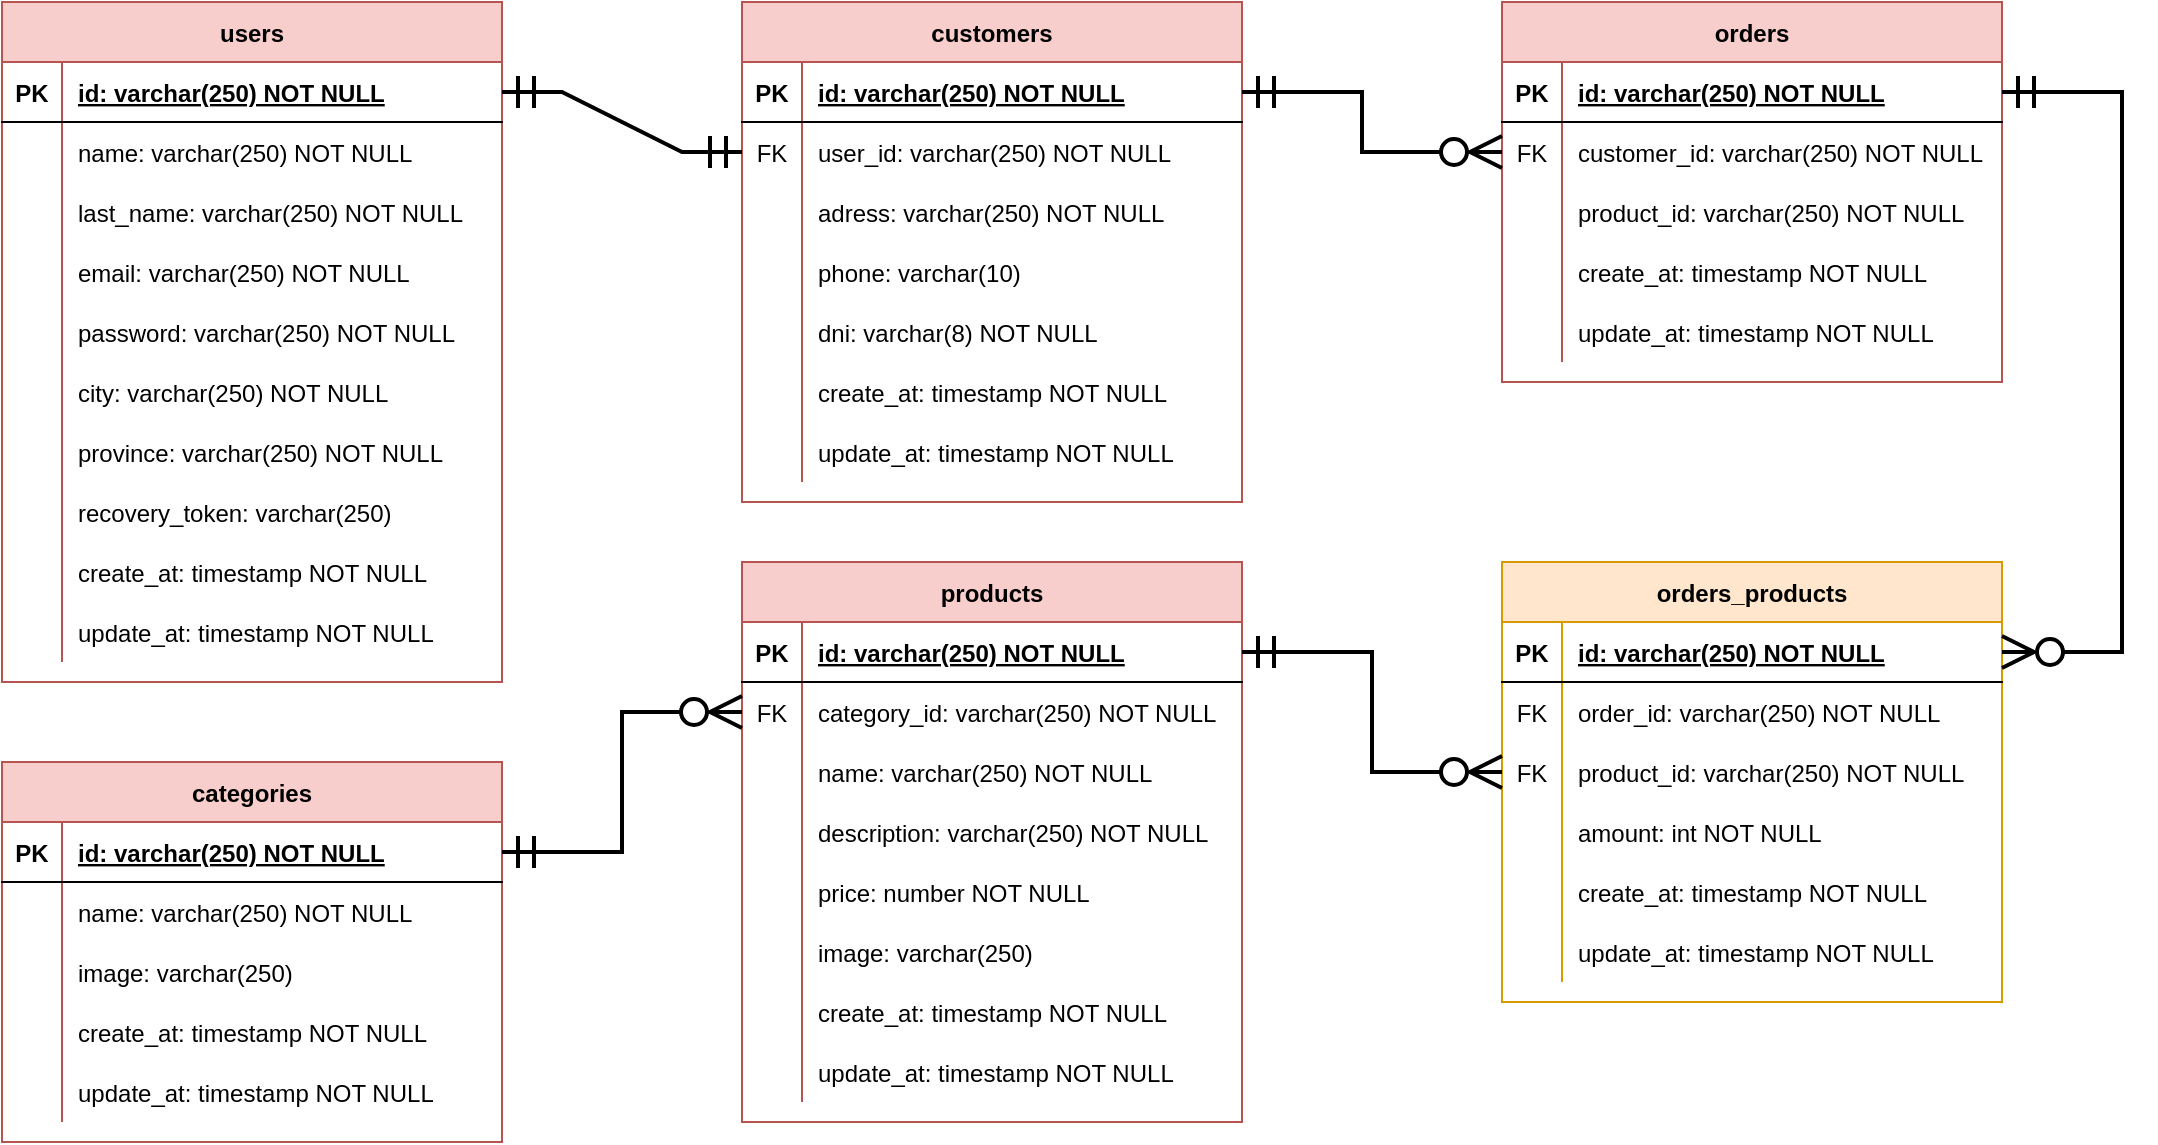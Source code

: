 <mxfile version="20.3.0" type="device" pages="2"><diagram id="R2lEEEUBdFMjLlhIrx00" name="DER"><mxGraphModel dx="1298" dy="801" grid="1" gridSize="10" guides="1" tooltips="1" connect="1" arrows="1" fold="1" page="1" pageScale="1" pageWidth="850" pageHeight="1100" math="0" shadow="0" extFonts="Permanent Marker^https://fonts.googleapis.com/css?family=Permanent+Marker"><root><mxCell id="0"/><mxCell id="1" parent="0"/><mxCell id="C-vyLk0tnHw3VtMMgP7b-23" value="customers" style="shape=table;startSize=30;container=1;collapsible=1;childLayout=tableLayout;fixedRows=1;rowLines=0;fontStyle=1;align=center;resizeLast=1;fillColor=#f8cecc;strokeColor=#b85450;" parent="1" vertex="1"><mxGeometry x="550" y="240" width="250" height="250" as="geometry"/></mxCell><mxCell id="C-vyLk0tnHw3VtMMgP7b-24" value="" style="shape=partialRectangle;collapsible=0;dropTarget=0;pointerEvents=0;fillColor=none;points=[[0,0.5],[1,0.5]];portConstraint=eastwest;top=0;left=0;right=0;bottom=1;" parent="C-vyLk0tnHw3VtMMgP7b-23" vertex="1"><mxGeometry y="30" width="250" height="30" as="geometry"/></mxCell><mxCell id="C-vyLk0tnHw3VtMMgP7b-25" value="PK" style="shape=partialRectangle;overflow=hidden;connectable=0;fillColor=none;top=0;left=0;bottom=0;right=0;fontStyle=1;" parent="C-vyLk0tnHw3VtMMgP7b-24" vertex="1"><mxGeometry width="30" height="30" as="geometry"><mxRectangle width="30" height="30" as="alternateBounds"/></mxGeometry></mxCell><mxCell id="C-vyLk0tnHw3VtMMgP7b-26" value="id: varchar(250) NOT NULL" style="shape=partialRectangle;overflow=hidden;connectable=0;fillColor=none;top=0;left=0;bottom=0;right=0;align=left;spacingLeft=6;fontStyle=5;" parent="C-vyLk0tnHw3VtMMgP7b-24" vertex="1"><mxGeometry x="30" width="220" height="30" as="geometry"><mxRectangle width="220" height="30" as="alternateBounds"/></mxGeometry></mxCell><mxCell id="C-vyLk0tnHw3VtMMgP7b-27" value="" style="shape=partialRectangle;collapsible=0;dropTarget=0;pointerEvents=0;fillColor=none;points=[[0,0.5],[1,0.5]];portConstraint=eastwest;top=0;left=0;right=0;bottom=0;" parent="C-vyLk0tnHw3VtMMgP7b-23" vertex="1"><mxGeometry y="60" width="250" height="30" as="geometry"/></mxCell><mxCell id="C-vyLk0tnHw3VtMMgP7b-28" value="FK" style="shape=partialRectangle;overflow=hidden;connectable=0;fillColor=none;top=0;left=0;bottom=0;right=0;" parent="C-vyLk0tnHw3VtMMgP7b-27" vertex="1"><mxGeometry width="30" height="30" as="geometry"><mxRectangle width="30" height="30" as="alternateBounds"/></mxGeometry></mxCell><mxCell id="C-vyLk0tnHw3VtMMgP7b-29" value="user_id: varchar(250) NOT NULL " style="shape=partialRectangle;overflow=hidden;connectable=0;fillColor=none;top=0;left=0;bottom=0;right=0;align=left;spacingLeft=6;" parent="C-vyLk0tnHw3VtMMgP7b-27" vertex="1"><mxGeometry x="30" width="220" height="30" as="geometry"><mxRectangle width="220" height="30" as="alternateBounds"/></mxGeometry></mxCell><mxCell id="TSL_ZvdkekT6TyS2nezr-29" style="shape=partialRectangle;collapsible=0;dropTarget=0;pointerEvents=0;fillColor=none;points=[[0,0.5],[1,0.5]];portConstraint=eastwest;top=0;left=0;right=0;bottom=0;" parent="C-vyLk0tnHw3VtMMgP7b-23" vertex="1"><mxGeometry y="90" width="250" height="30" as="geometry"/></mxCell><mxCell id="TSL_ZvdkekT6TyS2nezr-30" style="shape=partialRectangle;overflow=hidden;connectable=0;fillColor=none;top=0;left=0;bottom=0;right=0;" parent="TSL_ZvdkekT6TyS2nezr-29" vertex="1"><mxGeometry width="30" height="30" as="geometry"><mxRectangle width="30" height="30" as="alternateBounds"/></mxGeometry></mxCell><mxCell id="TSL_ZvdkekT6TyS2nezr-31" value="adress: varchar(250) NOT NULL " style="shape=partialRectangle;overflow=hidden;connectable=0;fillColor=none;top=0;left=0;bottom=0;right=0;align=left;spacingLeft=6;" parent="TSL_ZvdkekT6TyS2nezr-29" vertex="1"><mxGeometry x="30" width="220" height="30" as="geometry"><mxRectangle width="220" height="30" as="alternateBounds"/></mxGeometry></mxCell><mxCell id="TSL_ZvdkekT6TyS2nezr-26" style="shape=partialRectangle;collapsible=0;dropTarget=0;pointerEvents=0;fillColor=none;points=[[0,0.5],[1,0.5]];portConstraint=eastwest;top=0;left=0;right=0;bottom=0;" parent="C-vyLk0tnHw3VtMMgP7b-23" vertex="1"><mxGeometry y="120" width="250" height="30" as="geometry"/></mxCell><mxCell id="TSL_ZvdkekT6TyS2nezr-27" style="shape=partialRectangle;overflow=hidden;connectable=0;fillColor=none;top=0;left=0;bottom=0;right=0;" parent="TSL_ZvdkekT6TyS2nezr-26" vertex="1"><mxGeometry width="30" height="30" as="geometry"><mxRectangle width="30" height="30" as="alternateBounds"/></mxGeometry></mxCell><mxCell id="TSL_ZvdkekT6TyS2nezr-28" value="phone: varchar(10) " style="shape=partialRectangle;overflow=hidden;connectable=0;fillColor=none;top=0;left=0;bottom=0;right=0;align=left;spacingLeft=6;" parent="TSL_ZvdkekT6TyS2nezr-26" vertex="1"><mxGeometry x="30" width="220" height="30" as="geometry"><mxRectangle width="220" height="30" as="alternateBounds"/></mxGeometry></mxCell><mxCell id="TSL_ZvdkekT6TyS2nezr-32" style="shape=partialRectangle;collapsible=0;dropTarget=0;pointerEvents=0;fillColor=none;points=[[0,0.5],[1,0.5]];portConstraint=eastwest;top=0;left=0;right=0;bottom=0;" parent="C-vyLk0tnHw3VtMMgP7b-23" vertex="1"><mxGeometry y="150" width="250" height="30" as="geometry"/></mxCell><mxCell id="TSL_ZvdkekT6TyS2nezr-33" style="shape=partialRectangle;overflow=hidden;connectable=0;fillColor=none;top=0;left=0;bottom=0;right=0;" parent="TSL_ZvdkekT6TyS2nezr-32" vertex="1"><mxGeometry width="30" height="30" as="geometry"><mxRectangle width="30" height="30" as="alternateBounds"/></mxGeometry></mxCell><mxCell id="TSL_ZvdkekT6TyS2nezr-34" value="dni: varchar(8) NOT NULL " style="shape=partialRectangle;overflow=hidden;connectable=0;fillColor=none;top=0;left=0;bottom=0;right=0;align=left;spacingLeft=6;" parent="TSL_ZvdkekT6TyS2nezr-32" vertex="1"><mxGeometry x="30" width="220" height="30" as="geometry"><mxRectangle width="220" height="30" as="alternateBounds"/></mxGeometry></mxCell><mxCell id="TSL_ZvdkekT6TyS2nezr-46" style="shape=partialRectangle;collapsible=0;dropTarget=0;pointerEvents=0;fillColor=none;points=[[0,0.5],[1,0.5]];portConstraint=eastwest;top=0;left=0;right=0;bottom=0;" parent="C-vyLk0tnHw3VtMMgP7b-23" vertex="1"><mxGeometry y="180" width="250" height="30" as="geometry"/></mxCell><mxCell id="TSL_ZvdkekT6TyS2nezr-47" style="shape=partialRectangle;overflow=hidden;connectable=0;fillColor=none;top=0;left=0;bottom=0;right=0;" parent="TSL_ZvdkekT6TyS2nezr-46" vertex="1"><mxGeometry width="30" height="30" as="geometry"><mxRectangle width="30" height="30" as="alternateBounds"/></mxGeometry></mxCell><mxCell id="TSL_ZvdkekT6TyS2nezr-48" value="create_at: timestamp NOT NULL" style="shape=partialRectangle;overflow=hidden;connectable=0;fillColor=none;top=0;left=0;bottom=0;right=0;align=left;spacingLeft=6;" parent="TSL_ZvdkekT6TyS2nezr-46" vertex="1"><mxGeometry x="30" width="220" height="30" as="geometry"><mxRectangle width="220" height="30" as="alternateBounds"/></mxGeometry></mxCell><mxCell id="TSL_ZvdkekT6TyS2nezr-49" style="shape=partialRectangle;collapsible=0;dropTarget=0;pointerEvents=0;fillColor=none;points=[[0,0.5],[1,0.5]];portConstraint=eastwest;top=0;left=0;right=0;bottom=0;" parent="C-vyLk0tnHw3VtMMgP7b-23" vertex="1"><mxGeometry y="210" width="250" height="30" as="geometry"/></mxCell><mxCell id="TSL_ZvdkekT6TyS2nezr-50" style="shape=partialRectangle;overflow=hidden;connectable=0;fillColor=none;top=0;left=0;bottom=0;right=0;" parent="TSL_ZvdkekT6TyS2nezr-49" vertex="1"><mxGeometry width="30" height="30" as="geometry"><mxRectangle width="30" height="30" as="alternateBounds"/></mxGeometry></mxCell><mxCell id="TSL_ZvdkekT6TyS2nezr-51" value="update_at: timestamp NOT NULL" style="shape=partialRectangle;overflow=hidden;connectable=0;fillColor=none;top=0;left=0;bottom=0;right=0;align=left;spacingLeft=6;" parent="TSL_ZvdkekT6TyS2nezr-49" vertex="1"><mxGeometry x="30" width="220" height="30" as="geometry"><mxRectangle width="220" height="30" as="alternateBounds"/></mxGeometry></mxCell><mxCell id="TSL_ZvdkekT6TyS2nezr-1" value="users" style="shape=table;startSize=30;container=1;collapsible=1;childLayout=tableLayout;fixedRows=1;rowLines=0;fontStyle=1;align=center;resizeLast=1;fillColor=#f8cecc;strokeColor=#b85450;" parent="1" vertex="1"><mxGeometry x="180" y="240" width="250" height="340.0" as="geometry"/></mxCell><mxCell id="TSL_ZvdkekT6TyS2nezr-2" value="" style="shape=partialRectangle;collapsible=0;dropTarget=0;pointerEvents=0;fillColor=none;points=[[0,0.5],[1,0.5]];portConstraint=eastwest;top=0;left=0;right=0;bottom=1;" parent="TSL_ZvdkekT6TyS2nezr-1" vertex="1"><mxGeometry y="30" width="250" height="30" as="geometry"/></mxCell><mxCell id="TSL_ZvdkekT6TyS2nezr-3" value="PK" style="shape=partialRectangle;overflow=hidden;connectable=0;fillColor=none;top=0;left=0;bottom=0;right=0;fontStyle=1;" parent="TSL_ZvdkekT6TyS2nezr-2" vertex="1"><mxGeometry width="30" height="30" as="geometry"><mxRectangle width="30" height="30" as="alternateBounds"/></mxGeometry></mxCell><mxCell id="TSL_ZvdkekT6TyS2nezr-4" value="id: varchar(250) NOT NULL " style="shape=partialRectangle;overflow=hidden;connectable=0;fillColor=none;top=0;left=0;bottom=0;right=0;align=left;spacingLeft=6;fontStyle=5;" parent="TSL_ZvdkekT6TyS2nezr-2" vertex="1"><mxGeometry x="30" width="220" height="30" as="geometry"><mxRectangle width="220" height="30" as="alternateBounds"/></mxGeometry></mxCell><mxCell id="TSL_ZvdkekT6TyS2nezr-5" value="" style="shape=partialRectangle;collapsible=0;dropTarget=0;pointerEvents=0;fillColor=none;points=[[0,0.5],[1,0.5]];portConstraint=eastwest;top=0;left=0;right=0;bottom=0;" parent="TSL_ZvdkekT6TyS2nezr-1" vertex="1"><mxGeometry y="60" width="250" height="30" as="geometry"/></mxCell><mxCell id="TSL_ZvdkekT6TyS2nezr-6" value="" style="shape=partialRectangle;overflow=hidden;connectable=0;fillColor=none;top=0;left=0;bottom=0;right=0;" parent="TSL_ZvdkekT6TyS2nezr-5" vertex="1"><mxGeometry width="30" height="30" as="geometry"><mxRectangle width="30" height="30" as="alternateBounds"/></mxGeometry></mxCell><mxCell id="TSL_ZvdkekT6TyS2nezr-7" value="name: varchar(250) NOT NULL" style="shape=partialRectangle;overflow=hidden;connectable=0;fillColor=none;top=0;left=0;bottom=0;right=0;align=left;spacingLeft=6;" parent="TSL_ZvdkekT6TyS2nezr-5" vertex="1"><mxGeometry x="30" width="220" height="30" as="geometry"><mxRectangle width="220" height="30" as="alternateBounds"/></mxGeometry></mxCell><mxCell id="TSL_ZvdkekT6TyS2nezr-11" style="shape=partialRectangle;collapsible=0;dropTarget=0;pointerEvents=0;fillColor=none;points=[[0,0.5],[1,0.5]];portConstraint=eastwest;top=0;left=0;right=0;bottom=0;" parent="TSL_ZvdkekT6TyS2nezr-1" vertex="1"><mxGeometry y="90" width="250" height="30" as="geometry"/></mxCell><mxCell id="TSL_ZvdkekT6TyS2nezr-12" style="shape=partialRectangle;overflow=hidden;connectable=0;fillColor=none;top=0;left=0;bottom=0;right=0;" parent="TSL_ZvdkekT6TyS2nezr-11" vertex="1"><mxGeometry width="30" height="30" as="geometry"><mxRectangle width="30" height="30" as="alternateBounds"/></mxGeometry></mxCell><mxCell id="TSL_ZvdkekT6TyS2nezr-13" value="last_name: varchar(250) NOT NULL " style="shape=partialRectangle;overflow=hidden;connectable=0;fillColor=none;top=0;left=0;bottom=0;right=0;align=left;spacingLeft=6;" parent="TSL_ZvdkekT6TyS2nezr-11" vertex="1"><mxGeometry x="30" width="220" height="30" as="geometry"><mxRectangle width="220" height="30" as="alternateBounds"/></mxGeometry></mxCell><mxCell id="TSL_ZvdkekT6TyS2nezr-8" style="shape=partialRectangle;collapsible=0;dropTarget=0;pointerEvents=0;fillColor=none;points=[[0,0.5],[1,0.5]];portConstraint=eastwest;top=0;left=0;right=0;bottom=0;" parent="TSL_ZvdkekT6TyS2nezr-1" vertex="1"><mxGeometry y="120" width="250" height="30" as="geometry"/></mxCell><mxCell id="TSL_ZvdkekT6TyS2nezr-9" style="shape=partialRectangle;overflow=hidden;connectable=0;fillColor=none;top=0;left=0;bottom=0;right=0;" parent="TSL_ZvdkekT6TyS2nezr-8" vertex="1"><mxGeometry width="30" height="30" as="geometry"><mxRectangle width="30" height="30" as="alternateBounds"/></mxGeometry></mxCell><mxCell id="TSL_ZvdkekT6TyS2nezr-10" value="email: varchar(250) NOT NULL " style="shape=partialRectangle;overflow=hidden;connectable=0;fillColor=none;top=0;left=0;bottom=0;right=0;align=left;spacingLeft=6;" parent="TSL_ZvdkekT6TyS2nezr-8" vertex="1"><mxGeometry x="30" width="220" height="30" as="geometry"><mxRectangle width="220" height="30" as="alternateBounds"/></mxGeometry></mxCell><mxCell id="TSL_ZvdkekT6TyS2nezr-23" style="shape=partialRectangle;collapsible=0;dropTarget=0;pointerEvents=0;fillColor=none;points=[[0,0.5],[1,0.5]];portConstraint=eastwest;top=0;left=0;right=0;bottom=0;" parent="TSL_ZvdkekT6TyS2nezr-1" vertex="1"><mxGeometry y="150" width="250" height="30" as="geometry"/></mxCell><mxCell id="TSL_ZvdkekT6TyS2nezr-24" style="shape=partialRectangle;overflow=hidden;connectable=0;fillColor=none;top=0;left=0;bottom=0;right=0;" parent="TSL_ZvdkekT6TyS2nezr-23" vertex="1"><mxGeometry width="30" height="30" as="geometry"><mxRectangle width="30" height="30" as="alternateBounds"/></mxGeometry></mxCell><mxCell id="TSL_ZvdkekT6TyS2nezr-25" value="password: varchar(250) NOT NULL " style="shape=partialRectangle;overflow=hidden;connectable=0;fillColor=none;top=0;left=0;bottom=0;right=0;align=left;spacingLeft=6;" parent="TSL_ZvdkekT6TyS2nezr-23" vertex="1"><mxGeometry x="30" width="220" height="30" as="geometry"><mxRectangle width="220" height="30" as="alternateBounds"/></mxGeometry></mxCell><mxCell id="TSL_ZvdkekT6TyS2nezr-20" style="shape=partialRectangle;collapsible=0;dropTarget=0;pointerEvents=0;fillColor=none;points=[[0,0.5],[1,0.5]];portConstraint=eastwest;top=0;left=0;right=0;bottom=0;" parent="TSL_ZvdkekT6TyS2nezr-1" vertex="1"><mxGeometry y="180" width="250" height="30" as="geometry"/></mxCell><mxCell id="TSL_ZvdkekT6TyS2nezr-21" style="shape=partialRectangle;overflow=hidden;connectable=0;fillColor=none;top=0;left=0;bottom=0;right=0;" parent="TSL_ZvdkekT6TyS2nezr-20" vertex="1"><mxGeometry width="30" height="30" as="geometry"><mxRectangle width="30" height="30" as="alternateBounds"/></mxGeometry></mxCell><mxCell id="TSL_ZvdkekT6TyS2nezr-22" value="city: varchar(250) NOT NULL " style="shape=partialRectangle;overflow=hidden;connectable=0;fillColor=none;top=0;left=0;bottom=0;right=0;align=left;spacingLeft=6;" parent="TSL_ZvdkekT6TyS2nezr-20" vertex="1"><mxGeometry x="30" width="220" height="30" as="geometry"><mxRectangle width="220" height="30" as="alternateBounds"/></mxGeometry></mxCell><mxCell id="TSL_ZvdkekT6TyS2nezr-17" style="shape=partialRectangle;collapsible=0;dropTarget=0;pointerEvents=0;fillColor=none;points=[[0,0.5],[1,0.5]];portConstraint=eastwest;top=0;left=0;right=0;bottom=0;" parent="TSL_ZvdkekT6TyS2nezr-1" vertex="1"><mxGeometry y="210" width="250" height="30" as="geometry"/></mxCell><mxCell id="TSL_ZvdkekT6TyS2nezr-18" style="shape=partialRectangle;overflow=hidden;connectable=0;fillColor=none;top=0;left=0;bottom=0;right=0;" parent="TSL_ZvdkekT6TyS2nezr-17" vertex="1"><mxGeometry width="30" height="30" as="geometry"><mxRectangle width="30" height="30" as="alternateBounds"/></mxGeometry></mxCell><mxCell id="TSL_ZvdkekT6TyS2nezr-19" value="province: varchar(250) NOT NULL " style="shape=partialRectangle;overflow=hidden;connectable=0;fillColor=none;top=0;left=0;bottom=0;right=0;align=left;spacingLeft=6;" parent="TSL_ZvdkekT6TyS2nezr-17" vertex="1"><mxGeometry x="30" width="220" height="30" as="geometry"><mxRectangle width="220" height="30" as="alternateBounds"/></mxGeometry></mxCell><mxCell id="TSL_ZvdkekT6TyS2nezr-35" style="shape=partialRectangle;collapsible=0;dropTarget=0;pointerEvents=0;fillColor=none;points=[[0,0.5],[1,0.5]];portConstraint=eastwest;top=0;left=0;right=0;bottom=0;" parent="TSL_ZvdkekT6TyS2nezr-1" vertex="1"><mxGeometry y="240" width="250" height="30" as="geometry"/></mxCell><mxCell id="TSL_ZvdkekT6TyS2nezr-36" style="shape=partialRectangle;overflow=hidden;connectable=0;fillColor=none;top=0;left=0;bottom=0;right=0;" parent="TSL_ZvdkekT6TyS2nezr-35" vertex="1"><mxGeometry width="30" height="30" as="geometry"><mxRectangle width="30" height="30" as="alternateBounds"/></mxGeometry></mxCell><mxCell id="TSL_ZvdkekT6TyS2nezr-37" value="recovery_token: varchar(250)" style="shape=partialRectangle;overflow=hidden;connectable=0;fillColor=none;top=0;left=0;bottom=0;right=0;align=left;spacingLeft=6;" parent="TSL_ZvdkekT6TyS2nezr-35" vertex="1"><mxGeometry x="30" width="220" height="30" as="geometry"><mxRectangle width="220" height="30" as="alternateBounds"/></mxGeometry></mxCell><mxCell id="TSL_ZvdkekT6TyS2nezr-41" style="shape=partialRectangle;collapsible=0;dropTarget=0;pointerEvents=0;fillColor=none;points=[[0,0.5],[1,0.5]];portConstraint=eastwest;top=0;left=0;right=0;bottom=0;" parent="TSL_ZvdkekT6TyS2nezr-1" vertex="1"><mxGeometry y="270" width="250" height="30" as="geometry"/></mxCell><mxCell id="TSL_ZvdkekT6TyS2nezr-42" style="shape=partialRectangle;overflow=hidden;connectable=0;fillColor=none;top=0;left=0;bottom=0;right=0;" parent="TSL_ZvdkekT6TyS2nezr-41" vertex="1"><mxGeometry width="30" height="30" as="geometry"><mxRectangle width="30" height="30" as="alternateBounds"/></mxGeometry></mxCell><mxCell id="TSL_ZvdkekT6TyS2nezr-43" value="create_at: timestamp NOT NULL" style="shape=partialRectangle;overflow=hidden;connectable=0;fillColor=none;top=0;left=0;bottom=0;right=0;align=left;spacingLeft=6;" parent="TSL_ZvdkekT6TyS2nezr-41" vertex="1"><mxGeometry x="30" width="220" height="30" as="geometry"><mxRectangle width="220" height="30" as="alternateBounds"/></mxGeometry></mxCell><mxCell id="TSL_ZvdkekT6TyS2nezr-38" style="shape=partialRectangle;collapsible=0;dropTarget=0;pointerEvents=0;fillColor=none;points=[[0,0.5],[1,0.5]];portConstraint=eastwest;top=0;left=0;right=0;bottom=0;" parent="TSL_ZvdkekT6TyS2nezr-1" vertex="1"><mxGeometry y="300" width="250" height="30" as="geometry"/></mxCell><mxCell id="TSL_ZvdkekT6TyS2nezr-39" style="shape=partialRectangle;overflow=hidden;connectable=0;fillColor=none;top=0;left=0;bottom=0;right=0;" parent="TSL_ZvdkekT6TyS2nezr-38" vertex="1"><mxGeometry width="30" height="30" as="geometry"><mxRectangle width="30" height="30" as="alternateBounds"/></mxGeometry></mxCell><mxCell id="TSL_ZvdkekT6TyS2nezr-40" value="update_at: timestamp NOT NULL" style="shape=partialRectangle;overflow=hidden;connectable=0;fillColor=none;top=0;left=0;bottom=0;right=0;align=left;spacingLeft=6;" parent="TSL_ZvdkekT6TyS2nezr-38" vertex="1"><mxGeometry x="30" width="220" height="30" as="geometry"><mxRectangle width="220" height="30" as="alternateBounds"/></mxGeometry></mxCell><mxCell id="TSL_ZvdkekT6TyS2nezr-74" value="categories" style="shape=table;startSize=30;container=1;collapsible=1;childLayout=tableLayout;fixedRows=1;rowLines=0;fontStyle=1;align=center;resizeLast=1;fillColor=#f8cecc;strokeColor=#b85450;" parent="1" vertex="1"><mxGeometry x="180" y="620" width="250" height="190" as="geometry"/></mxCell><mxCell id="TSL_ZvdkekT6TyS2nezr-75" value="" style="shape=partialRectangle;collapsible=0;dropTarget=0;pointerEvents=0;fillColor=none;points=[[0,0.5],[1,0.5]];portConstraint=eastwest;top=0;left=0;right=0;bottom=1;" parent="TSL_ZvdkekT6TyS2nezr-74" vertex="1"><mxGeometry y="30" width="250" height="30" as="geometry"/></mxCell><mxCell id="TSL_ZvdkekT6TyS2nezr-76" value="PK" style="shape=partialRectangle;overflow=hidden;connectable=0;fillColor=none;top=0;left=0;bottom=0;right=0;fontStyle=1;" parent="TSL_ZvdkekT6TyS2nezr-75" vertex="1"><mxGeometry width="30" height="30" as="geometry"><mxRectangle width="30" height="30" as="alternateBounds"/></mxGeometry></mxCell><mxCell id="TSL_ZvdkekT6TyS2nezr-77" value="id: varchar(250) NOT NULL" style="shape=partialRectangle;overflow=hidden;connectable=0;fillColor=none;top=0;left=0;bottom=0;right=0;align=left;spacingLeft=6;fontStyle=5;" parent="TSL_ZvdkekT6TyS2nezr-75" vertex="1"><mxGeometry x="30" width="220" height="30" as="geometry"><mxRectangle width="220" height="30" as="alternateBounds"/></mxGeometry></mxCell><mxCell id="TSL_ZvdkekT6TyS2nezr-78" value="" style="shape=partialRectangle;collapsible=0;dropTarget=0;pointerEvents=0;fillColor=none;points=[[0,0.5],[1,0.5]];portConstraint=eastwest;top=0;left=0;right=0;bottom=0;" parent="TSL_ZvdkekT6TyS2nezr-74" vertex="1"><mxGeometry y="60" width="250" height="30" as="geometry"/></mxCell><mxCell id="TSL_ZvdkekT6TyS2nezr-79" value="" style="shape=partialRectangle;overflow=hidden;connectable=0;fillColor=none;top=0;left=0;bottom=0;right=0;" parent="TSL_ZvdkekT6TyS2nezr-78" vertex="1"><mxGeometry width="30" height="30" as="geometry"><mxRectangle width="30" height="30" as="alternateBounds"/></mxGeometry></mxCell><mxCell id="TSL_ZvdkekT6TyS2nezr-80" value="name: varchar(250) NOT NULL " style="shape=partialRectangle;overflow=hidden;connectable=0;fillColor=none;top=0;left=0;bottom=0;right=0;align=left;spacingLeft=6;" parent="TSL_ZvdkekT6TyS2nezr-78" vertex="1"><mxGeometry x="30" width="220" height="30" as="geometry"><mxRectangle width="220" height="30" as="alternateBounds"/></mxGeometry></mxCell><mxCell id="TSL_ZvdkekT6TyS2nezr-81" style="shape=partialRectangle;collapsible=0;dropTarget=0;pointerEvents=0;fillColor=none;points=[[0,0.5],[1,0.5]];portConstraint=eastwest;top=0;left=0;right=0;bottom=0;" parent="TSL_ZvdkekT6TyS2nezr-74" vertex="1"><mxGeometry y="90" width="250" height="30" as="geometry"/></mxCell><mxCell id="TSL_ZvdkekT6TyS2nezr-82" style="shape=partialRectangle;overflow=hidden;connectable=0;fillColor=none;top=0;left=0;bottom=0;right=0;" parent="TSL_ZvdkekT6TyS2nezr-81" vertex="1"><mxGeometry width="30" height="30" as="geometry"><mxRectangle width="30" height="30" as="alternateBounds"/></mxGeometry></mxCell><mxCell id="TSL_ZvdkekT6TyS2nezr-83" value="image: varchar(250) " style="shape=partialRectangle;overflow=hidden;connectable=0;fillColor=none;top=0;left=0;bottom=0;right=0;align=left;spacingLeft=6;" parent="TSL_ZvdkekT6TyS2nezr-81" vertex="1"><mxGeometry x="30" width="220" height="30" as="geometry"><mxRectangle width="220" height="30" as="alternateBounds"/></mxGeometry></mxCell><mxCell id="TSL_ZvdkekT6TyS2nezr-90" style="shape=partialRectangle;collapsible=0;dropTarget=0;pointerEvents=0;fillColor=none;points=[[0,0.5],[1,0.5]];portConstraint=eastwest;top=0;left=0;right=0;bottom=0;" parent="TSL_ZvdkekT6TyS2nezr-74" vertex="1"><mxGeometry y="120" width="250" height="30" as="geometry"/></mxCell><mxCell id="TSL_ZvdkekT6TyS2nezr-91" style="shape=partialRectangle;overflow=hidden;connectable=0;fillColor=none;top=0;left=0;bottom=0;right=0;" parent="TSL_ZvdkekT6TyS2nezr-90" vertex="1"><mxGeometry width="30" height="30" as="geometry"><mxRectangle width="30" height="30" as="alternateBounds"/></mxGeometry></mxCell><mxCell id="TSL_ZvdkekT6TyS2nezr-92" value="create_at: timestamp NOT NULL" style="shape=partialRectangle;overflow=hidden;connectable=0;fillColor=none;top=0;left=0;bottom=0;right=0;align=left;spacingLeft=6;" parent="TSL_ZvdkekT6TyS2nezr-90" vertex="1"><mxGeometry x="30" width="220" height="30" as="geometry"><mxRectangle width="220" height="30" as="alternateBounds"/></mxGeometry></mxCell><mxCell id="TSL_ZvdkekT6TyS2nezr-93" style="shape=partialRectangle;collapsible=0;dropTarget=0;pointerEvents=0;fillColor=none;points=[[0,0.5],[1,0.5]];portConstraint=eastwest;top=0;left=0;right=0;bottom=0;" parent="TSL_ZvdkekT6TyS2nezr-74" vertex="1"><mxGeometry y="150" width="250" height="30" as="geometry"/></mxCell><mxCell id="TSL_ZvdkekT6TyS2nezr-94" style="shape=partialRectangle;overflow=hidden;connectable=0;fillColor=none;top=0;left=0;bottom=0;right=0;" parent="TSL_ZvdkekT6TyS2nezr-93" vertex="1"><mxGeometry width="30" height="30" as="geometry"><mxRectangle width="30" height="30" as="alternateBounds"/></mxGeometry></mxCell><mxCell id="TSL_ZvdkekT6TyS2nezr-95" value="update_at: timestamp NOT NULL" style="shape=partialRectangle;overflow=hidden;connectable=0;fillColor=none;top=0;left=0;bottom=0;right=0;align=left;spacingLeft=6;" parent="TSL_ZvdkekT6TyS2nezr-93" vertex="1"><mxGeometry x="30" width="220" height="30" as="geometry"><mxRectangle width="220" height="30" as="alternateBounds"/></mxGeometry></mxCell><mxCell id="TSL_ZvdkekT6TyS2nezr-96" value="products" style="shape=table;startSize=30;container=1;collapsible=1;childLayout=tableLayout;fixedRows=1;rowLines=0;fontStyle=1;align=center;resizeLast=1;fillColor=#f8cecc;strokeColor=#b85450;" parent="1" vertex="1"><mxGeometry x="550" y="520" width="250" height="280" as="geometry"/></mxCell><mxCell id="TSL_ZvdkekT6TyS2nezr-97" value="" style="shape=partialRectangle;collapsible=0;dropTarget=0;pointerEvents=0;fillColor=none;points=[[0,0.5],[1,0.5]];portConstraint=eastwest;top=0;left=0;right=0;bottom=1;" parent="TSL_ZvdkekT6TyS2nezr-96" vertex="1"><mxGeometry y="30" width="250" height="30" as="geometry"/></mxCell><mxCell id="TSL_ZvdkekT6TyS2nezr-98" value="PK" style="shape=partialRectangle;overflow=hidden;connectable=0;fillColor=none;top=0;left=0;bottom=0;right=0;fontStyle=1;" parent="TSL_ZvdkekT6TyS2nezr-97" vertex="1"><mxGeometry width="30" height="30" as="geometry"><mxRectangle width="30" height="30" as="alternateBounds"/></mxGeometry></mxCell><mxCell id="TSL_ZvdkekT6TyS2nezr-99" value="id: varchar(250) NOT NULL" style="shape=partialRectangle;overflow=hidden;connectable=0;fillColor=none;top=0;left=0;bottom=0;right=0;align=left;spacingLeft=6;fontStyle=5;" parent="TSL_ZvdkekT6TyS2nezr-97" vertex="1"><mxGeometry x="30" width="220" height="30" as="geometry"><mxRectangle width="220" height="30" as="alternateBounds"/></mxGeometry></mxCell><mxCell id="TSL_ZvdkekT6TyS2nezr-118" style="shape=partialRectangle;collapsible=0;dropTarget=0;pointerEvents=0;fillColor=none;points=[[0,0.5],[1,0.5]];portConstraint=eastwest;top=0;left=0;right=0;bottom=0;" parent="TSL_ZvdkekT6TyS2nezr-96" vertex="1"><mxGeometry y="60" width="250" height="30" as="geometry"/></mxCell><mxCell id="TSL_ZvdkekT6TyS2nezr-119" value="FK" style="shape=partialRectangle;overflow=hidden;connectable=0;fillColor=none;top=0;left=0;bottom=0;right=0;" parent="TSL_ZvdkekT6TyS2nezr-118" vertex="1"><mxGeometry width="30" height="30" as="geometry"><mxRectangle width="30" height="30" as="alternateBounds"/></mxGeometry></mxCell><mxCell id="TSL_ZvdkekT6TyS2nezr-120" value="category_id: varchar(250) NOT NULL" style="shape=partialRectangle;overflow=hidden;connectable=0;fillColor=none;top=0;left=0;bottom=0;right=0;align=left;spacingLeft=6;" parent="TSL_ZvdkekT6TyS2nezr-118" vertex="1"><mxGeometry x="30" width="220" height="30" as="geometry"><mxRectangle width="220" height="30" as="alternateBounds"/></mxGeometry></mxCell><mxCell id="TSL_ZvdkekT6TyS2nezr-100" value="" style="shape=partialRectangle;collapsible=0;dropTarget=0;pointerEvents=0;fillColor=none;points=[[0,0.5],[1,0.5]];portConstraint=eastwest;top=0;left=0;right=0;bottom=0;" parent="TSL_ZvdkekT6TyS2nezr-96" vertex="1"><mxGeometry y="90" width="250" height="30" as="geometry"/></mxCell><mxCell id="TSL_ZvdkekT6TyS2nezr-101" value="" style="shape=partialRectangle;overflow=hidden;connectable=0;fillColor=none;top=0;left=0;bottom=0;right=0;" parent="TSL_ZvdkekT6TyS2nezr-100" vertex="1"><mxGeometry width="30" height="30" as="geometry"><mxRectangle width="30" height="30" as="alternateBounds"/></mxGeometry></mxCell><mxCell id="TSL_ZvdkekT6TyS2nezr-102" value="name: varchar(250) NOT NULL " style="shape=partialRectangle;overflow=hidden;connectable=0;fillColor=none;top=0;left=0;bottom=0;right=0;align=left;spacingLeft=6;" parent="TSL_ZvdkekT6TyS2nezr-100" vertex="1"><mxGeometry x="30" width="220" height="30" as="geometry"><mxRectangle width="220" height="30" as="alternateBounds"/></mxGeometry></mxCell><mxCell id="TSL_ZvdkekT6TyS2nezr-112" style="shape=partialRectangle;collapsible=0;dropTarget=0;pointerEvents=0;fillColor=none;points=[[0,0.5],[1,0.5]];portConstraint=eastwest;top=0;left=0;right=0;bottom=0;" parent="TSL_ZvdkekT6TyS2nezr-96" vertex="1"><mxGeometry y="120" width="250" height="30" as="geometry"/></mxCell><mxCell id="TSL_ZvdkekT6TyS2nezr-113" style="shape=partialRectangle;overflow=hidden;connectable=0;fillColor=none;top=0;left=0;bottom=0;right=0;" parent="TSL_ZvdkekT6TyS2nezr-112" vertex="1"><mxGeometry width="30" height="30" as="geometry"><mxRectangle width="30" height="30" as="alternateBounds"/></mxGeometry></mxCell><mxCell id="TSL_ZvdkekT6TyS2nezr-114" value="description: varchar(250) NOT NULL " style="shape=partialRectangle;overflow=hidden;connectable=0;fillColor=none;top=0;left=0;bottom=0;right=0;align=left;spacingLeft=6;" parent="TSL_ZvdkekT6TyS2nezr-112" vertex="1"><mxGeometry x="30" width="220" height="30" as="geometry"><mxRectangle width="220" height="30" as="alternateBounds"/></mxGeometry></mxCell><mxCell id="TSL_ZvdkekT6TyS2nezr-121" style="shape=partialRectangle;collapsible=0;dropTarget=0;pointerEvents=0;fillColor=none;points=[[0,0.5],[1,0.5]];portConstraint=eastwest;top=0;left=0;right=0;bottom=0;" parent="TSL_ZvdkekT6TyS2nezr-96" vertex="1"><mxGeometry y="150" width="250" height="30" as="geometry"/></mxCell><mxCell id="TSL_ZvdkekT6TyS2nezr-122" style="shape=partialRectangle;overflow=hidden;connectable=0;fillColor=none;top=0;left=0;bottom=0;right=0;" parent="TSL_ZvdkekT6TyS2nezr-121" vertex="1"><mxGeometry width="30" height="30" as="geometry"><mxRectangle width="30" height="30" as="alternateBounds"/></mxGeometry></mxCell><mxCell id="TSL_ZvdkekT6TyS2nezr-123" value="price: number NOT NULL " style="shape=partialRectangle;overflow=hidden;connectable=0;fillColor=none;top=0;left=0;bottom=0;right=0;align=left;spacingLeft=6;" parent="TSL_ZvdkekT6TyS2nezr-121" vertex="1"><mxGeometry x="30" width="220" height="30" as="geometry"><mxRectangle width="220" height="30" as="alternateBounds"/></mxGeometry></mxCell><mxCell id="TSL_ZvdkekT6TyS2nezr-103" style="shape=partialRectangle;collapsible=0;dropTarget=0;pointerEvents=0;fillColor=none;points=[[0,0.5],[1,0.5]];portConstraint=eastwest;top=0;left=0;right=0;bottom=0;" parent="TSL_ZvdkekT6TyS2nezr-96" vertex="1"><mxGeometry y="180" width="250" height="30" as="geometry"/></mxCell><mxCell id="TSL_ZvdkekT6TyS2nezr-104" style="shape=partialRectangle;overflow=hidden;connectable=0;fillColor=none;top=0;left=0;bottom=0;right=0;" parent="TSL_ZvdkekT6TyS2nezr-103" vertex="1"><mxGeometry width="30" height="30" as="geometry"><mxRectangle width="30" height="30" as="alternateBounds"/></mxGeometry></mxCell><mxCell id="TSL_ZvdkekT6TyS2nezr-105" value="image: varchar(250) " style="shape=partialRectangle;overflow=hidden;connectable=0;fillColor=none;top=0;left=0;bottom=0;right=0;align=left;spacingLeft=6;" parent="TSL_ZvdkekT6TyS2nezr-103" vertex="1"><mxGeometry x="30" width="220" height="30" as="geometry"><mxRectangle width="220" height="30" as="alternateBounds"/></mxGeometry></mxCell><mxCell id="TSL_ZvdkekT6TyS2nezr-106" style="shape=partialRectangle;collapsible=0;dropTarget=0;pointerEvents=0;fillColor=none;points=[[0,0.5],[1,0.5]];portConstraint=eastwest;top=0;left=0;right=0;bottom=0;" parent="TSL_ZvdkekT6TyS2nezr-96" vertex="1"><mxGeometry y="210" width="250" height="30" as="geometry"/></mxCell><mxCell id="TSL_ZvdkekT6TyS2nezr-107" style="shape=partialRectangle;overflow=hidden;connectable=0;fillColor=none;top=0;left=0;bottom=0;right=0;" parent="TSL_ZvdkekT6TyS2nezr-106" vertex="1"><mxGeometry width="30" height="30" as="geometry"><mxRectangle width="30" height="30" as="alternateBounds"/></mxGeometry></mxCell><mxCell id="TSL_ZvdkekT6TyS2nezr-108" value="create_at: timestamp NOT NULL" style="shape=partialRectangle;overflow=hidden;connectable=0;fillColor=none;top=0;left=0;bottom=0;right=0;align=left;spacingLeft=6;" parent="TSL_ZvdkekT6TyS2nezr-106" vertex="1"><mxGeometry x="30" width="220" height="30" as="geometry"><mxRectangle width="220" height="30" as="alternateBounds"/></mxGeometry></mxCell><mxCell id="TSL_ZvdkekT6TyS2nezr-109" style="shape=partialRectangle;collapsible=0;dropTarget=0;pointerEvents=0;fillColor=none;points=[[0,0.5],[1,0.5]];portConstraint=eastwest;top=0;left=0;right=0;bottom=0;" parent="TSL_ZvdkekT6TyS2nezr-96" vertex="1"><mxGeometry y="240" width="250" height="30" as="geometry"/></mxCell><mxCell id="TSL_ZvdkekT6TyS2nezr-110" style="shape=partialRectangle;overflow=hidden;connectable=0;fillColor=none;top=0;left=0;bottom=0;right=0;" parent="TSL_ZvdkekT6TyS2nezr-109" vertex="1"><mxGeometry width="30" height="30" as="geometry"><mxRectangle width="30" height="30" as="alternateBounds"/></mxGeometry></mxCell><mxCell id="TSL_ZvdkekT6TyS2nezr-111" value="update_at: timestamp NOT NULL" style="shape=partialRectangle;overflow=hidden;connectable=0;fillColor=none;top=0;left=0;bottom=0;right=0;align=left;spacingLeft=6;" parent="TSL_ZvdkekT6TyS2nezr-109" vertex="1"><mxGeometry x="30" width="220" height="30" as="geometry"><mxRectangle width="220" height="30" as="alternateBounds"/></mxGeometry></mxCell><mxCell id="TSL_ZvdkekT6TyS2nezr-124" value="orders" style="shape=table;startSize=30;container=1;collapsible=1;childLayout=tableLayout;fixedRows=1;rowLines=0;fontStyle=1;align=center;resizeLast=1;fillColor=#f8cecc;strokeColor=#b85450;" parent="1" vertex="1"><mxGeometry x="930" y="240" width="250" height="190" as="geometry"/></mxCell><mxCell id="TSL_ZvdkekT6TyS2nezr-125" value="" style="shape=partialRectangle;collapsible=0;dropTarget=0;pointerEvents=0;fillColor=none;points=[[0,0.5],[1,0.5]];portConstraint=eastwest;top=0;left=0;right=0;bottom=1;" parent="TSL_ZvdkekT6TyS2nezr-124" vertex="1"><mxGeometry y="30" width="250" height="30" as="geometry"/></mxCell><mxCell id="TSL_ZvdkekT6TyS2nezr-126" value="PK" style="shape=partialRectangle;overflow=hidden;connectable=0;fillColor=none;top=0;left=0;bottom=0;right=0;fontStyle=1;" parent="TSL_ZvdkekT6TyS2nezr-125" vertex="1"><mxGeometry width="30" height="30" as="geometry"><mxRectangle width="30" height="30" as="alternateBounds"/></mxGeometry></mxCell><mxCell id="TSL_ZvdkekT6TyS2nezr-127" value="id: varchar(250) NOT NULL" style="shape=partialRectangle;overflow=hidden;connectable=0;fillColor=none;top=0;left=0;bottom=0;right=0;align=left;spacingLeft=6;fontStyle=5;" parent="TSL_ZvdkekT6TyS2nezr-125" vertex="1"><mxGeometry x="30" width="220" height="30" as="geometry"><mxRectangle width="220" height="30" as="alternateBounds"/></mxGeometry></mxCell><mxCell id="TSL_ZvdkekT6TyS2nezr-128" style="shape=partialRectangle;collapsible=0;dropTarget=0;pointerEvents=0;fillColor=none;points=[[0,0.5],[1,0.5]];portConstraint=eastwest;top=0;left=0;right=0;bottom=0;" parent="TSL_ZvdkekT6TyS2nezr-124" vertex="1"><mxGeometry y="60" width="250" height="30" as="geometry"/></mxCell><mxCell id="TSL_ZvdkekT6TyS2nezr-129" value="FK" style="shape=partialRectangle;overflow=hidden;connectable=0;fillColor=none;top=0;left=0;bottom=0;right=0;" parent="TSL_ZvdkekT6TyS2nezr-128" vertex="1"><mxGeometry width="30" height="30" as="geometry"><mxRectangle width="30" height="30" as="alternateBounds"/></mxGeometry></mxCell><mxCell id="TSL_ZvdkekT6TyS2nezr-130" value="customer_id: varchar(250) NOT NULL" style="shape=partialRectangle;overflow=hidden;connectable=0;fillColor=none;top=0;left=0;bottom=0;right=0;align=left;spacingLeft=6;" parent="TSL_ZvdkekT6TyS2nezr-128" vertex="1"><mxGeometry x="30" width="220" height="30" as="geometry"><mxRectangle width="220" height="30" as="alternateBounds"/></mxGeometry></mxCell><mxCell id="4kg9_FXDhFK4AElj83Q1-28" style="shape=partialRectangle;collapsible=0;dropTarget=0;pointerEvents=0;fillColor=none;points=[[0,0.5],[1,0.5]];portConstraint=eastwest;top=0;left=0;right=0;bottom=0;" parent="TSL_ZvdkekT6TyS2nezr-124" vertex="1"><mxGeometry y="90" width="250" height="30" as="geometry"/></mxCell><mxCell id="4kg9_FXDhFK4AElj83Q1-29" style="shape=partialRectangle;overflow=hidden;connectable=0;fillColor=none;top=0;left=0;bottom=0;right=0;" parent="4kg9_FXDhFK4AElj83Q1-28" vertex="1"><mxGeometry width="30" height="30" as="geometry"><mxRectangle width="30" height="30" as="alternateBounds"/></mxGeometry></mxCell><mxCell id="4kg9_FXDhFK4AElj83Q1-30" value="product_id: varchar(250) NOT NULL" style="shape=partialRectangle;overflow=hidden;connectable=0;fillColor=none;top=0;left=0;bottom=0;right=0;align=left;spacingLeft=6;" parent="4kg9_FXDhFK4AElj83Q1-28" vertex="1"><mxGeometry x="30" width="220" height="30" as="geometry"><mxRectangle width="220" height="30" as="alternateBounds"/></mxGeometry></mxCell><mxCell id="TSL_ZvdkekT6TyS2nezr-143" style="shape=partialRectangle;collapsible=0;dropTarget=0;pointerEvents=0;fillColor=none;points=[[0,0.5],[1,0.5]];portConstraint=eastwest;top=0;left=0;right=0;bottom=0;" parent="TSL_ZvdkekT6TyS2nezr-124" vertex="1"><mxGeometry y="120" width="250" height="30" as="geometry"/></mxCell><mxCell id="TSL_ZvdkekT6TyS2nezr-144" style="shape=partialRectangle;overflow=hidden;connectable=0;fillColor=none;top=0;left=0;bottom=0;right=0;" parent="TSL_ZvdkekT6TyS2nezr-143" vertex="1"><mxGeometry width="30" height="30" as="geometry"><mxRectangle width="30" height="30" as="alternateBounds"/></mxGeometry></mxCell><mxCell id="TSL_ZvdkekT6TyS2nezr-145" value="create_at: timestamp NOT NULL" style="shape=partialRectangle;overflow=hidden;connectable=0;fillColor=none;top=0;left=0;bottom=0;right=0;align=left;spacingLeft=6;" parent="TSL_ZvdkekT6TyS2nezr-143" vertex="1"><mxGeometry x="30" width="220" height="30" as="geometry"><mxRectangle width="220" height="30" as="alternateBounds"/></mxGeometry></mxCell><mxCell id="TSL_ZvdkekT6TyS2nezr-146" style="shape=partialRectangle;collapsible=0;dropTarget=0;pointerEvents=0;fillColor=none;points=[[0,0.5],[1,0.5]];portConstraint=eastwest;top=0;left=0;right=0;bottom=0;" parent="TSL_ZvdkekT6TyS2nezr-124" vertex="1"><mxGeometry y="150" width="250" height="30" as="geometry"/></mxCell><mxCell id="TSL_ZvdkekT6TyS2nezr-147" style="shape=partialRectangle;overflow=hidden;connectable=0;fillColor=none;top=0;left=0;bottom=0;right=0;" parent="TSL_ZvdkekT6TyS2nezr-146" vertex="1"><mxGeometry width="30" height="30" as="geometry"><mxRectangle width="30" height="30" as="alternateBounds"/></mxGeometry></mxCell><mxCell id="TSL_ZvdkekT6TyS2nezr-148" value="update_at: timestamp NOT NULL" style="shape=partialRectangle;overflow=hidden;connectable=0;fillColor=none;top=0;left=0;bottom=0;right=0;align=left;spacingLeft=6;" parent="TSL_ZvdkekT6TyS2nezr-146" vertex="1"><mxGeometry x="30" width="220" height="30" as="geometry"><mxRectangle width="220" height="30" as="alternateBounds"/></mxGeometry></mxCell><mxCell id="4kg9_FXDhFK4AElj83Q1-2" value="" style="edgeStyle=entityRelationEdgeStyle;fontSize=12;html=1;endArrow=ERmandOne;endFill=0;rounded=0;exitX=1;exitY=0.5;exitDx=0;exitDy=0;entryX=0;entryY=0.5;entryDx=0;entryDy=0;strokeWidth=2;endSize=13;startSize=13;startArrow=ERmandOne;startFill=0;" parent="1" source="TSL_ZvdkekT6TyS2nezr-2" target="C-vyLk0tnHw3VtMMgP7b-27" edge="1"><mxGeometry width="100" height="100" relative="1" as="geometry"><mxPoint x="600" y="440" as="sourcePoint"/><mxPoint x="700" y="340" as="targetPoint"/></mxGeometry></mxCell><mxCell id="4kg9_FXDhFK4AElj83Q1-4" style="edgeStyle=orthogonalEdgeStyle;rounded=0;orthogonalLoop=1;jettySize=auto;html=1;exitX=1;exitY=0.5;exitDx=0;exitDy=0;entryX=0;entryY=0.5;entryDx=0;entryDy=0;strokeWidth=2;startArrow=ERmandOne;startFill=0;endArrow=ERzeroToMany;endFill=0;startSize=13;endSize=13;" parent="1" source="TSL_ZvdkekT6TyS2nezr-75" target="TSL_ZvdkekT6TyS2nezr-118" edge="1"><mxGeometry relative="1" as="geometry"/></mxCell><mxCell id="4kg9_FXDhFK4AElj83Q1-5" value="orders_products" style="shape=table;startSize=30;container=1;collapsible=1;childLayout=tableLayout;fixedRows=1;rowLines=0;fontStyle=1;align=center;resizeLast=1;fillColor=#ffe6cc;strokeColor=#d79b00;" parent="1" vertex="1"><mxGeometry x="930" y="520" width="250" height="220" as="geometry"/></mxCell><mxCell id="4kg9_FXDhFK4AElj83Q1-6" value="" style="shape=partialRectangle;collapsible=0;dropTarget=0;pointerEvents=0;fillColor=none;points=[[0,0.5],[1,0.5]];portConstraint=eastwest;top=0;left=0;right=0;bottom=1;" parent="4kg9_FXDhFK4AElj83Q1-5" vertex="1"><mxGeometry y="30" width="250" height="30" as="geometry"/></mxCell><mxCell id="4kg9_FXDhFK4AElj83Q1-7" value="PK" style="shape=partialRectangle;overflow=hidden;connectable=0;fillColor=none;top=0;left=0;bottom=0;right=0;fontStyle=1;" parent="4kg9_FXDhFK4AElj83Q1-6" vertex="1"><mxGeometry width="30" height="30" as="geometry"><mxRectangle width="30" height="30" as="alternateBounds"/></mxGeometry></mxCell><mxCell id="4kg9_FXDhFK4AElj83Q1-8" value="id: varchar(250) NOT NULL" style="shape=partialRectangle;overflow=hidden;connectable=0;fillColor=none;top=0;left=0;bottom=0;right=0;align=left;spacingLeft=6;fontStyle=5;" parent="4kg9_FXDhFK4AElj83Q1-6" vertex="1"><mxGeometry x="30" width="220" height="30" as="geometry"><mxRectangle width="220" height="30" as="alternateBounds"/></mxGeometry></mxCell><mxCell id="4kg9_FXDhFK4AElj83Q1-9" style="shape=partialRectangle;collapsible=0;dropTarget=0;pointerEvents=0;fillColor=none;points=[[0,0.5],[1,0.5]];portConstraint=eastwest;top=0;left=0;right=0;bottom=0;" parent="4kg9_FXDhFK4AElj83Q1-5" vertex="1"><mxGeometry y="60" width="250" height="30" as="geometry"/></mxCell><mxCell id="4kg9_FXDhFK4AElj83Q1-10" value="FK" style="shape=partialRectangle;overflow=hidden;connectable=0;fillColor=none;top=0;left=0;bottom=0;right=0;" parent="4kg9_FXDhFK4AElj83Q1-9" vertex="1"><mxGeometry width="30" height="30" as="geometry"><mxRectangle width="30" height="30" as="alternateBounds"/></mxGeometry></mxCell><mxCell id="4kg9_FXDhFK4AElj83Q1-11" value="order_id: varchar(250) NOT NULL" style="shape=partialRectangle;overflow=hidden;connectable=0;fillColor=none;top=0;left=0;bottom=0;right=0;align=left;spacingLeft=6;" parent="4kg9_FXDhFK4AElj83Q1-9" vertex="1"><mxGeometry x="30" width="220" height="30" as="geometry"><mxRectangle width="220" height="30" as="alternateBounds"/></mxGeometry></mxCell><mxCell id="4kg9_FXDhFK4AElj83Q1-18" style="shape=partialRectangle;collapsible=0;dropTarget=0;pointerEvents=0;fillColor=none;points=[[0,0.5],[1,0.5]];portConstraint=eastwest;top=0;left=0;right=0;bottom=0;" parent="4kg9_FXDhFK4AElj83Q1-5" vertex="1"><mxGeometry y="90" width="250" height="30" as="geometry"/></mxCell><mxCell id="4kg9_FXDhFK4AElj83Q1-19" value="FK" style="shape=partialRectangle;overflow=hidden;connectable=0;fillColor=none;top=0;left=0;bottom=0;right=0;" parent="4kg9_FXDhFK4AElj83Q1-18" vertex="1"><mxGeometry width="30" height="30" as="geometry"><mxRectangle width="30" height="30" as="alternateBounds"/></mxGeometry></mxCell><mxCell id="4kg9_FXDhFK4AElj83Q1-20" value="product_id: varchar(250) NOT NULL" style="shape=partialRectangle;overflow=hidden;connectable=0;fillColor=none;top=0;left=0;bottom=0;right=0;align=left;spacingLeft=6;" parent="4kg9_FXDhFK4AElj83Q1-18" vertex="1"><mxGeometry x="30" width="220" height="30" as="geometry"><mxRectangle width="220" height="30" as="alternateBounds"/></mxGeometry></mxCell><mxCell id="4kg9_FXDhFK4AElj83Q1-24" style="shape=partialRectangle;collapsible=0;dropTarget=0;pointerEvents=0;fillColor=none;points=[[0,0.5],[1,0.5]];portConstraint=eastwest;top=0;left=0;right=0;bottom=0;" parent="4kg9_FXDhFK4AElj83Q1-5" vertex="1"><mxGeometry y="120" width="250" height="30" as="geometry"/></mxCell><mxCell id="4kg9_FXDhFK4AElj83Q1-25" style="shape=partialRectangle;overflow=hidden;connectable=0;fillColor=none;top=0;left=0;bottom=0;right=0;" parent="4kg9_FXDhFK4AElj83Q1-24" vertex="1"><mxGeometry width="30" height="30" as="geometry"><mxRectangle width="30" height="30" as="alternateBounds"/></mxGeometry></mxCell><mxCell id="4kg9_FXDhFK4AElj83Q1-26" value="amount: int NOT NULL" style="shape=partialRectangle;overflow=hidden;connectable=0;fillColor=none;top=0;left=0;bottom=0;right=0;align=left;spacingLeft=6;" parent="4kg9_FXDhFK4AElj83Q1-24" vertex="1"><mxGeometry x="30" width="220" height="30" as="geometry"><mxRectangle width="220" height="30" as="alternateBounds"/></mxGeometry></mxCell><mxCell id="4kg9_FXDhFK4AElj83Q1-12" style="shape=partialRectangle;collapsible=0;dropTarget=0;pointerEvents=0;fillColor=none;points=[[0,0.5],[1,0.5]];portConstraint=eastwest;top=0;left=0;right=0;bottom=0;" parent="4kg9_FXDhFK4AElj83Q1-5" vertex="1"><mxGeometry y="150" width="250" height="30" as="geometry"/></mxCell><mxCell id="4kg9_FXDhFK4AElj83Q1-13" style="shape=partialRectangle;overflow=hidden;connectable=0;fillColor=none;top=0;left=0;bottom=0;right=0;" parent="4kg9_FXDhFK4AElj83Q1-12" vertex="1"><mxGeometry width="30" height="30" as="geometry"><mxRectangle width="30" height="30" as="alternateBounds"/></mxGeometry></mxCell><mxCell id="4kg9_FXDhFK4AElj83Q1-14" value="create_at: timestamp NOT NULL" style="shape=partialRectangle;overflow=hidden;connectable=0;fillColor=none;top=0;left=0;bottom=0;right=0;align=left;spacingLeft=6;" parent="4kg9_FXDhFK4AElj83Q1-12" vertex="1"><mxGeometry x="30" width="220" height="30" as="geometry"><mxRectangle width="220" height="30" as="alternateBounds"/></mxGeometry></mxCell><mxCell id="4kg9_FXDhFK4AElj83Q1-15" style="shape=partialRectangle;collapsible=0;dropTarget=0;pointerEvents=0;fillColor=none;points=[[0,0.5],[1,0.5]];portConstraint=eastwest;top=0;left=0;right=0;bottom=0;" parent="4kg9_FXDhFK4AElj83Q1-5" vertex="1"><mxGeometry y="180" width="250" height="30" as="geometry"/></mxCell><mxCell id="4kg9_FXDhFK4AElj83Q1-16" style="shape=partialRectangle;overflow=hidden;connectable=0;fillColor=none;top=0;left=0;bottom=0;right=0;" parent="4kg9_FXDhFK4AElj83Q1-15" vertex="1"><mxGeometry width="30" height="30" as="geometry"><mxRectangle width="30" height="30" as="alternateBounds"/></mxGeometry></mxCell><mxCell id="4kg9_FXDhFK4AElj83Q1-17" value="update_at: timestamp NOT NULL" style="shape=partialRectangle;overflow=hidden;connectable=0;fillColor=none;top=0;left=0;bottom=0;right=0;align=left;spacingLeft=6;" parent="4kg9_FXDhFK4AElj83Q1-15" vertex="1"><mxGeometry x="30" width="220" height="30" as="geometry"><mxRectangle width="220" height="30" as="alternateBounds"/></mxGeometry></mxCell><mxCell id="4kg9_FXDhFK4AElj83Q1-21" style="edgeStyle=orthogonalEdgeStyle;rounded=0;orthogonalLoop=1;jettySize=auto;html=1;exitX=1;exitY=0.5;exitDx=0;exitDy=0;entryX=0;entryY=0.5;entryDx=0;entryDy=0;strokeWidth=2;startArrow=ERmandOne;startFill=0;endArrow=ERzeroToMany;endFill=0;startSize=13;endSize=13;" parent="1" source="C-vyLk0tnHw3VtMMgP7b-24" target="TSL_ZvdkekT6TyS2nezr-128" edge="1"><mxGeometry relative="1" as="geometry"><Array as="points"><mxPoint x="860" y="285"/><mxPoint x="860" y="315"/></Array></mxGeometry></mxCell><mxCell id="4kg9_FXDhFK4AElj83Q1-32" style="edgeStyle=orthogonalEdgeStyle;rounded=0;orthogonalLoop=1;jettySize=auto;html=1;entryX=0;entryY=0.5;entryDx=0;entryDy=0;strokeWidth=2;startArrow=ERmandOne;startFill=0;endArrow=ERzeroToMany;endFill=0;startSize=13;endSize=13;" parent="1" source="TSL_ZvdkekT6TyS2nezr-97" target="4kg9_FXDhFK4AElj83Q1-18" edge="1"><mxGeometry relative="1" as="geometry"/></mxCell><mxCell id="4kg9_FXDhFK4AElj83Q1-33" style="edgeStyle=orthogonalEdgeStyle;rounded=0;orthogonalLoop=1;jettySize=auto;html=1;exitX=1;exitY=0.5;exitDx=0;exitDy=0;strokeWidth=2;startArrow=ERmandOne;startFill=0;endArrow=ERzeroToMany;endFill=0;startSize=13;endSize=13;entryX=1;entryY=0.5;entryDx=0;entryDy=0;" parent="1" source="TSL_ZvdkekT6TyS2nezr-125" target="4kg9_FXDhFK4AElj83Q1-6" edge="1"><mxGeometry relative="1" as="geometry"><mxPoint x="1330" y="640" as="targetPoint"/><Array as="points"><mxPoint x="1240" y="285"/><mxPoint x="1240" y="565"/></Array></mxGeometry></mxCell></root></mxGraphModel></diagram><diagram id="gI_D_IvPn_uhbfjdSWNX" name="Clases"><mxGraphModel dx="1038" dy="1741" grid="1" gridSize="10" guides="1" tooltips="1" connect="1" arrows="1" fold="1" page="1" pageScale="1" pageWidth="850" pageHeight="1100" math="0" shadow="0"><root><mxCell id="0"/><mxCell id="1" parent="0"/><mxCell id="uGg4Hi7XCH-1UVnRsUeB-1" value="User" style="swimlane;fontStyle=0;childLayout=stackLayout;horizontal=1;startSize=26;fillColor=#fad7ac;horizontalStack=0;resizeParent=1;resizeParentMax=0;resizeLast=0;collapsible=1;marginBottom=0;strokeColor=#b46504;" parent="1" vertex="1"><mxGeometry x="50" y="-880" width="140" height="208" as="geometry"/></mxCell><mxCell id="uGg4Hi7XCH-1UVnRsUeB-2" value="- name: string" style="text;strokeColor=none;fillColor=none;align=left;verticalAlign=top;spacingLeft=4;spacingRight=4;overflow=hidden;rotatable=0;points=[[0,0.5],[1,0.5]];portConstraint=eastwest;" parent="uGg4Hi7XCH-1UVnRsUeB-1" vertex="1"><mxGeometry y="26" width="140" height="26" as="geometry"/></mxCell><mxCell id="uGg4Hi7XCH-1UVnRsUeB-3" value="- lastName: string" style="text;strokeColor=none;fillColor=none;align=left;verticalAlign=top;spacingLeft=4;spacingRight=4;overflow=hidden;rotatable=0;points=[[0,0.5],[1,0.5]];portConstraint=eastwest;" parent="uGg4Hi7XCH-1UVnRsUeB-1" vertex="1"><mxGeometry y="52" width="140" height="26" as="geometry"/></mxCell><mxCell id="uGg4Hi7XCH-1UVnRsUeB-4" value="- email: string" style="text;strokeColor=none;fillColor=none;align=left;verticalAlign=top;spacingLeft=4;spacingRight=4;overflow=hidden;rotatable=0;points=[[0,0.5],[1,0.5]];portConstraint=eastwest;" parent="uGg4Hi7XCH-1UVnRsUeB-1" vertex="1"><mxGeometry y="78" width="140" height="26" as="geometry"/></mxCell><mxCell id="gNYyqJk9T4XXs7mUZqNB-1" value="- password: string" style="text;strokeColor=none;fillColor=none;align=left;verticalAlign=top;spacingLeft=4;spacingRight=4;overflow=hidden;rotatable=0;points=[[0,0.5],[1,0.5]];portConstraint=eastwest;" parent="uGg4Hi7XCH-1UVnRsUeB-1" vertex="1"><mxGeometry y="104" width="140" height="26" as="geometry"/></mxCell><mxCell id="gNYyqJk9T4XXs7mUZqNB-3" value="- city: string" style="text;strokeColor=none;fillColor=none;align=left;verticalAlign=top;spacingLeft=4;spacingRight=4;overflow=hidden;rotatable=0;points=[[0,0.5],[1,0.5]];portConstraint=eastwest;" parent="uGg4Hi7XCH-1UVnRsUeB-1" vertex="1"><mxGeometry y="130" width="140" height="26" as="geometry"/></mxCell><mxCell id="gNYyqJk9T4XXs7mUZqNB-2" value="- province: string" style="text;strokeColor=none;fillColor=none;align=left;verticalAlign=top;spacingLeft=4;spacingRight=4;overflow=hidden;rotatable=0;points=[[0,0.5],[1,0.5]];portConstraint=eastwest;" parent="uGg4Hi7XCH-1UVnRsUeB-1" vertex="1"><mxGeometry y="156" width="140" height="26" as="geometry"/></mxCell><mxCell id="gNYyqJk9T4XXs7mUZqNB-5" value="- recoveryToken: string" style="text;strokeColor=none;fillColor=none;align=left;verticalAlign=top;spacingLeft=4;spacingRight=4;overflow=hidden;rotatable=0;points=[[0,0.5],[1,0.5]];portConstraint=eastwest;" parent="uGg4Hi7XCH-1UVnRsUeB-1" vertex="1"><mxGeometry y="182" width="140" height="26" as="geometry"/></mxCell><mxCell id="8egPgr6pZyItG47c847A-2" value="UserService" style="swimlane;fontStyle=1;align=center;verticalAlign=top;childLayout=stackLayout;horizontal=1;startSize=26;horizontalStack=0;resizeParent=1;resizeParentMax=0;resizeLast=0;collapsible=1;marginBottom=0;fillColor=#fad7ac;strokeColor=#b46504;" parent="1" vertex="1"><mxGeometry x="260" y="-790" width="440" height="190" as="geometry"/></mxCell><mxCell id="8egPgr6pZyItG47c847A-3" value="- userRepository: Respository&lt;User&gt;" style="text;strokeColor=none;fillColor=none;align=left;verticalAlign=top;spacingLeft=4;spacingRight=4;overflow=hidden;rotatable=0;points=[[0,0.5],[1,0.5]];portConstraint=eastwest;" parent="8egPgr6pZyItG47c847A-2" vertex="1"><mxGeometry y="26" width="440" height="26" as="geometry"/></mxCell><mxCell id="8egPgr6pZyItG47c847A-4" value="" style="line;strokeWidth=1;fillColor=none;align=left;verticalAlign=middle;spacingTop=-1;spacingLeft=3;spacingRight=3;rotatable=0;labelPosition=right;points=[];portConstraint=eastwest;strokeColor=inherit;" parent="8egPgr6pZyItG47c847A-2" vertex="1"><mxGeometry y="52" width="440" height="8" as="geometry"/></mxCell><mxCell id="8egPgr6pZyItG47c847A-5" value="+ findAll(): Array&lt;User&gt;" style="text;strokeColor=none;fillColor=none;align=left;verticalAlign=top;spacingLeft=4;spacingRight=4;overflow=hidden;rotatable=0;points=[[0,0.5],[1,0.5]];portConstraint=eastwest;" parent="8egPgr6pZyItG47c847A-2" vertex="1"><mxGeometry y="60" width="440" height="26" as="geometry"/></mxCell><mxCell id="8egPgr6pZyItG47c847A-6" value="+ findById(id: string): User" style="text;strokeColor=none;fillColor=none;align=left;verticalAlign=top;spacingLeft=4;spacingRight=4;overflow=hidden;rotatable=0;points=[[0,0.5],[1,0.5]];portConstraint=eastwest;" parent="8egPgr6pZyItG47c847A-2" vertex="1"><mxGeometry y="86" width="440" height="26" as="geometry"/></mxCell><mxCell id="8egPgr6pZyItG47c847A-7" value="+ create(userDto: UserDto): User" style="text;strokeColor=none;fillColor=none;align=left;verticalAlign=top;spacingLeft=4;spacingRight=4;overflow=hidden;rotatable=0;points=[[0,0.5],[1,0.5]];portConstraint=eastwest;" parent="8egPgr6pZyItG47c847A-2" vertex="1"><mxGeometry y="112" width="440" height="26" as="geometry"/></mxCell><mxCell id="8egPgr6pZyItG47c847A-8" value="+ update(id: string, userDto: UserDto): User" style="text;strokeColor=none;fillColor=none;align=left;verticalAlign=top;spacingLeft=4;spacingRight=4;overflow=hidden;rotatable=0;points=[[0,0.5],[1,0.5]];portConstraint=eastwest;" parent="8egPgr6pZyItG47c847A-2" vertex="1"><mxGeometry y="138" width="440" height="26" as="geometry"/></mxCell><mxCell id="8egPgr6pZyItG47c847A-21" value="+ delete(id: string): ResultDelete" style="text;strokeColor=none;fillColor=none;align=left;verticalAlign=top;spacingLeft=4;spacingRight=4;overflow=hidden;rotatable=0;points=[[0,0.5],[1,0.5]];portConstraint=eastwest;" parent="8egPgr6pZyItG47c847A-2" vertex="1"><mxGeometry y="164" width="440" height="26" as="geometry"/></mxCell><mxCell id="8egPgr6pZyItG47c847A-10" value="UserDto" style="swimlane;fontStyle=0;childLayout=stackLayout;horizontal=1;startSize=26;fillColor=#fad7ac;horizontalStack=0;resizeParent=1;resizeParentMax=0;resizeLast=0;collapsible=1;marginBottom=0;strokeColor=#b46504;" parent="1" vertex="1"><mxGeometry x="50" y="-630" width="140" height="208" as="geometry"/></mxCell><mxCell id="8egPgr6pZyItG47c847A-12" value="- name: string" style="text;strokeColor=none;fillColor=none;align=left;verticalAlign=top;spacingLeft=4;spacingRight=4;overflow=hidden;rotatable=0;points=[[0,0.5],[1,0.5]];portConstraint=eastwest;" parent="8egPgr6pZyItG47c847A-10" vertex="1"><mxGeometry y="26" width="140" height="26" as="geometry"/></mxCell><mxCell id="8egPgr6pZyItG47c847A-13" value="- lastName: string" style="text;strokeColor=none;fillColor=none;align=left;verticalAlign=top;spacingLeft=4;spacingRight=4;overflow=hidden;rotatable=0;points=[[0,0.5],[1,0.5]];portConstraint=eastwest;" parent="8egPgr6pZyItG47c847A-10" vertex="1"><mxGeometry y="52" width="140" height="26" as="geometry"/></mxCell><mxCell id="8egPgr6pZyItG47c847A-14" value="- email: string" style="text;strokeColor=none;fillColor=none;align=left;verticalAlign=top;spacingLeft=4;spacingRight=4;overflow=hidden;rotatable=0;points=[[0,0.5],[1,0.5]];portConstraint=eastwest;" parent="8egPgr6pZyItG47c847A-10" vertex="1"><mxGeometry y="78" width="140" height="26" as="geometry"/></mxCell><mxCell id="8egPgr6pZyItG47c847A-15" value="- password: string" style="text;strokeColor=none;fillColor=none;align=left;verticalAlign=top;spacingLeft=4;spacingRight=4;overflow=hidden;rotatable=0;points=[[0,0.5],[1,0.5]];portConstraint=eastwest;" parent="8egPgr6pZyItG47c847A-10" vertex="1"><mxGeometry y="104" width="140" height="26" as="geometry"/></mxCell><mxCell id="8egPgr6pZyItG47c847A-16" value="- city: string" style="text;strokeColor=none;fillColor=none;align=left;verticalAlign=top;spacingLeft=4;spacingRight=4;overflow=hidden;rotatable=0;points=[[0,0.5],[1,0.5]];portConstraint=eastwest;" parent="8egPgr6pZyItG47c847A-10" vertex="1"><mxGeometry y="130" width="140" height="26" as="geometry"/></mxCell><mxCell id="8egPgr6pZyItG47c847A-17" value="- province: string" style="text;strokeColor=none;fillColor=none;align=left;verticalAlign=top;spacingLeft=4;spacingRight=4;overflow=hidden;rotatable=0;points=[[0,0.5],[1,0.5]];portConstraint=eastwest;" parent="8egPgr6pZyItG47c847A-10" vertex="1"><mxGeometry y="156" width="140" height="26" as="geometry"/></mxCell><mxCell id="8egPgr6pZyItG47c847A-18" value="- recoveryToken: string" style="text;strokeColor=none;fillColor=none;align=left;verticalAlign=top;spacingLeft=4;spacingRight=4;overflow=hidden;rotatable=0;points=[[0,0.5],[1,0.5]];portConstraint=eastwest;" parent="8egPgr6pZyItG47c847A-10" vertex="1"><mxGeometry y="182" width="140" height="26" as="geometry"/></mxCell><mxCell id="8egPgr6pZyItG47c847A-30" style="edgeStyle=orthogonalEdgeStyle;rounded=0;orthogonalLoop=1;jettySize=auto;html=1;entryX=0.5;entryY=0;entryDx=0;entryDy=0;strokeWidth=2;startArrow=none;startFill=0;endArrow=open;endFill=0;startSize=13;endSize=13;dashed=1;" parent="1" source="8egPgr6pZyItG47c847A-22" target="8egPgr6pZyItG47c847A-2" edge="1"><mxGeometry relative="1" as="geometry"/></mxCell><mxCell id="8egPgr6pZyItG47c847A-22" value="UserController" style="swimlane;fontStyle=1;align=center;verticalAlign=top;childLayout=stackLayout;horizontal=1;startSize=26;horizontalStack=0;resizeParent=1;resizeParentMax=0;resizeLast=0;collapsible=1;marginBottom=0;fillColor=#fad7ac;strokeColor=#b46504;" parent="1" vertex="1"><mxGeometry x="260" y="-1040" width="440" height="190" as="geometry"/></mxCell><mxCell id="8egPgr6pZyItG47c847A-23" value="- userService: UserService" style="text;strokeColor=none;fillColor=none;align=left;verticalAlign=top;spacingLeft=4;spacingRight=4;overflow=hidden;rotatable=0;points=[[0,0.5],[1,0.5]];portConstraint=eastwest;" parent="8egPgr6pZyItG47c847A-22" vertex="1"><mxGeometry y="26" width="440" height="26" as="geometry"/></mxCell><mxCell id="8egPgr6pZyItG47c847A-24" value="" style="line;strokeWidth=1;fillColor=none;align=left;verticalAlign=middle;spacingTop=-1;spacingLeft=3;spacingRight=3;rotatable=0;labelPosition=right;points=[];portConstraint=eastwest;strokeColor=inherit;" parent="8egPgr6pZyItG47c847A-22" vertex="1"><mxGeometry y="52" width="440" height="8" as="geometry"/></mxCell><mxCell id="8egPgr6pZyItG47c847A-25" value="+ findAll(req: Request, res: Response, next: NextFunction): void" style="text;strokeColor=none;fillColor=none;align=left;verticalAlign=top;spacingLeft=4;spacingRight=4;overflow=hidden;rotatable=0;points=[[0,0.5],[1,0.5]];portConstraint=eastwest;" parent="8egPgr6pZyItG47c847A-22" vertex="1"><mxGeometry y="60" width="440" height="26" as="geometry"/></mxCell><mxCell id="8egPgr6pZyItG47c847A-26" value="+ findById(req: Request, res: Response, next: NextFunction): void" style="text;strokeColor=none;fillColor=none;align=left;verticalAlign=top;spacingLeft=4;spacingRight=4;overflow=hidden;rotatable=0;points=[[0,0.5],[1,0.5]];portConstraint=eastwest;" parent="8egPgr6pZyItG47c847A-22" vertex="1"><mxGeometry y="86" width="440" height="26" as="geometry"/></mxCell><mxCell id="8egPgr6pZyItG47c847A-27" value="+ create(req: Request, res: Response, next: NextFunction): void" style="text;strokeColor=none;fillColor=none;align=left;verticalAlign=top;spacingLeft=4;spacingRight=4;overflow=hidden;rotatable=0;points=[[0,0.5],[1,0.5]];portConstraint=eastwest;" parent="8egPgr6pZyItG47c847A-22" vertex="1"><mxGeometry y="112" width="440" height="26" as="geometry"/></mxCell><mxCell id="8egPgr6pZyItG47c847A-28" value="+ update(req: Request, res: Response, next: NextFunction): void" style="text;strokeColor=none;fillColor=none;align=left;verticalAlign=top;spacingLeft=4;spacingRight=4;overflow=hidden;rotatable=0;points=[[0,0.5],[1,0.5]];portConstraint=eastwest;" parent="8egPgr6pZyItG47c847A-22" vertex="1"><mxGeometry y="138" width="440" height="26" as="geometry"/></mxCell><mxCell id="8egPgr6pZyItG47c847A-29" value="+ delete(req: Request, res: Response, next: NextFunction): void" style="text;strokeColor=none;fillColor=none;align=left;verticalAlign=top;spacingLeft=4;spacingRight=4;overflow=hidden;rotatable=0;points=[[0,0.5],[1,0.5]];portConstraint=eastwest;" parent="8egPgr6pZyItG47c847A-22" vertex="1"><mxGeometry y="164" width="440" height="26" as="geometry"/></mxCell><mxCell id="8egPgr6pZyItG47c847A-43" style="edgeStyle=orthogonalEdgeStyle;rounded=0;orthogonalLoop=1;jettySize=auto;html=1;entryX=0.5;entryY=0;entryDx=0;entryDy=0;strokeWidth=2;startArrow=block;startFill=0;endArrow=none;endFill=0;startSize=13;endSize=13;" parent="1" source="8egPgr6pZyItG47c847A-31" target="uGg4Hi7XCH-1UVnRsUeB-1" edge="1"><mxGeometry relative="1" as="geometry"/></mxCell><mxCell id="8egPgr6pZyItG47c847A-31" value="BaseEntity" style="swimlane;fontStyle=0;childLayout=stackLayout;horizontal=1;startSize=26;fillColor=#fad7ac;horizontalStack=0;resizeParent=1;resizeParentMax=0;resizeLast=0;collapsible=1;marginBottom=0;strokeColor=#b46504;" parent="1" vertex="1"><mxGeometry x="50" y="-1040" width="140" height="104" as="geometry"/></mxCell><mxCell id="8egPgr6pZyItG47c847A-32" value="# id: string" style="text;strokeColor=none;fillColor=none;align=left;verticalAlign=top;spacingLeft=4;spacingRight=4;overflow=hidden;rotatable=0;points=[[0,0.5],[1,0.5]];portConstraint=eastwest;" parent="8egPgr6pZyItG47c847A-31" vertex="1"><mxGeometry y="26" width="140" height="26" as="geometry"/></mxCell><mxCell id="8egPgr6pZyItG47c847A-40" value="# createAt: Date" style="text;strokeColor=none;fillColor=none;align=left;verticalAlign=top;spacingLeft=4;spacingRight=4;overflow=hidden;rotatable=0;points=[[0,0.5],[1,0.5]];portConstraint=eastwest;" parent="8egPgr6pZyItG47c847A-31" vertex="1"><mxGeometry y="52" width="140" height="26" as="geometry"/></mxCell><mxCell id="8egPgr6pZyItG47c847A-41" value="# updateAt: Date" style="text;strokeColor=none;fillColor=none;align=left;verticalAlign=top;spacingLeft=4;spacingRight=4;overflow=hidden;rotatable=0;points=[[0,0.5],[1,0.5]];portConstraint=eastwest;" parent="8egPgr6pZyItG47c847A-31" vertex="1"><mxGeometry y="78" width="140" height="26" as="geometry"/></mxCell><mxCell id="8egPgr6pZyItG47c847A-62" style="edgeStyle=orthogonalEdgeStyle;rounded=0;orthogonalLoop=1;jettySize=auto;html=1;entryX=0.5;entryY=0;entryDx=0;entryDy=0;strokeWidth=2;startArrow=block;startFill=0;endArrow=none;endFill=0;startSize=13;endSize=13;" parent="1" source="8egPgr6pZyItG47c847A-44" target="8egPgr6pZyItG47c847A-54" edge="1"><mxGeometry relative="1" as="geometry"/></mxCell><mxCell id="8egPgr6pZyItG47c847A-44" value="BaseRouter" style="swimlane;fontStyle=1;align=center;verticalAlign=top;childLayout=stackLayout;horizontal=1;startSize=26;horizontalStack=0;resizeParent=1;resizeParentMax=0;resizeLast=0;collapsible=1;marginBottom=0;fillColor=#fad7ac;strokeColor=#b46504;" parent="1" vertex="1"><mxGeometry x="790" y="-1040" width="440" height="190" as="geometry"/></mxCell><mxCell id="8egPgr6pZyItG47c847A-45" value="# router: Router" style="text;strokeColor=none;fillColor=none;align=left;verticalAlign=top;spacingLeft=4;spacingRight=4;overflow=hidden;rotatable=0;points=[[0,0.5],[1,0.5]];portConstraint=eastwest;" parent="8egPgr6pZyItG47c847A-44" vertex="1"><mxGeometry y="26" width="440" height="26" as="geometry"/></mxCell><mxCell id="8egPgr6pZyItG47c847A-53" value="# controller: T" style="text;strokeColor=none;fillColor=none;align=left;verticalAlign=top;spacingLeft=4;spacingRight=4;overflow=hidden;rotatable=0;points=[[0,0.5],[1,0.5]];portConstraint=eastwest;" parent="8egPgr6pZyItG47c847A-44" vertex="1"><mxGeometry y="52" width="440" height="26" as="geometry"/></mxCell><mxCell id="8egPgr6pZyItG47c847A-52" value="# midleware: U" style="text;strokeColor=none;fillColor=none;align=left;verticalAlign=top;spacingLeft=4;spacingRight=4;overflow=hidden;rotatable=0;points=[[0,0.5],[1,0.5]];portConstraint=eastwest;" parent="8egPgr6pZyItG47c847A-44" vertex="1"><mxGeometry y="78" width="440" height="26" as="geometry"/></mxCell><mxCell id="8egPgr6pZyItG47c847A-46" value="" style="line;strokeWidth=1;fillColor=none;align=left;verticalAlign=middle;spacingTop=-1;spacingLeft=3;spacingRight=3;rotatable=0;labelPosition=right;points=[];portConstraint=eastwest;strokeColor=inherit;" parent="8egPgr6pZyItG47c847A-44" vertex="1"><mxGeometry y="104" width="440" height="8" as="geometry"/></mxCell><mxCell id="8egPgr6pZyItG47c847A-51" value="+ constructor(TController: { new(}: T },UMiddlewaare: { new(}: U }): BaseRouter" style="text;strokeColor=none;fillColor=none;align=left;verticalAlign=top;spacingLeft=4;spacingRight=4;overflow=hidden;rotatable=0;points=[[0,0.5],[1,0.5]];portConstraint=eastwest;" parent="8egPgr6pZyItG47c847A-44" vertex="1"><mxGeometry y="112" width="440" height="26" as="geometry"/></mxCell><mxCell id="8egPgr6pZyItG47c847A-60" value="+ setRoutes(): void" style="text;strokeColor=none;fillColor=none;align=left;verticalAlign=top;spacingLeft=4;spacingRight=4;overflow=hidden;rotatable=0;points=[[0,0.5],[1,0.5]];portConstraint=eastwest;" parent="8egPgr6pZyItG47c847A-44" vertex="1"><mxGeometry y="138" width="440" height="26" as="geometry"/></mxCell><mxCell id="8egPgr6pZyItG47c847A-61" value="+ getRouter(): Router" style="text;strokeColor=none;fillColor=none;align=left;verticalAlign=top;spacingLeft=4;spacingRight=4;overflow=hidden;rotatable=0;points=[[0,0.5],[1,0.5]];portConstraint=eastwest;" parent="8egPgr6pZyItG47c847A-44" vertex="1"><mxGeometry y="164" width="440" height="26" as="geometry"/></mxCell><mxCell id="8egPgr6pZyItG47c847A-54" value="UserRouter" style="swimlane;fontStyle=1;align=center;verticalAlign=top;childLayout=stackLayout;horizontal=1;startSize=26;horizontalStack=0;resizeParent=1;resizeParentMax=0;resizeLast=0;collapsible=1;marginBottom=0;fillColor=#fad7ac;strokeColor=#b46504;" parent="1" vertex="1"><mxGeometry x="790" y="-810" width="440" height="34" as="geometry"/></mxCell><mxCell id="8egPgr6pZyItG47c847A-58" value="" style="line;strokeWidth=1;fillColor=none;align=left;verticalAlign=middle;spacingTop=-1;spacingLeft=3;spacingRight=3;rotatable=0;labelPosition=right;points=[];portConstraint=eastwest;strokeColor=inherit;" parent="8egPgr6pZyItG47c847A-54" vertex="1"><mxGeometry y="26" width="440" height="8" as="geometry"/></mxCell><mxCell id="8egPgr6pZyItG47c847A-63" value="UserMiddleware" style="swimlane;fontStyle=1;align=center;verticalAlign=top;childLayout=stackLayout;horizontal=1;startSize=26;horizontalStack=0;resizeParent=1;resizeParentMax=0;resizeLast=0;collapsible=1;marginBottom=0;fillColor=#fad7ac;strokeColor=#b46504;" parent="1" vertex="1"><mxGeometry x="790" y="-762" width="440" height="60" as="geometry"/></mxCell><mxCell id="8egPgr6pZyItG47c847A-64" value="" style="line;strokeWidth=1;fillColor=none;align=left;verticalAlign=middle;spacingTop=-1;spacingLeft=3;spacingRight=3;rotatable=0;labelPosition=right;points=[];portConstraint=eastwest;strokeColor=inherit;" parent="8egPgr6pZyItG47c847A-63" vertex="1"><mxGeometry y="26" width="440" height="8" as="geometry"/></mxCell><mxCell id="8egPgr6pZyItG47c847A-66" value="+ validateUser(req: Request, res: Response, next: NextFunction): void" style="text;strokeColor=none;fillColor=none;align=left;verticalAlign=top;spacingLeft=4;spacingRight=4;overflow=hidden;rotatable=0;points=[[0,0.5],[1,0.5]];portConstraint=eastwest;" parent="8egPgr6pZyItG47c847A-63" vertex="1"><mxGeometry y="34" width="440" height="26" as="geometry"/></mxCell><mxCell id="8egPgr6pZyItG47c847A-67" value="" style="shape=umlLifeline;participant=umlActor;perimeter=lifelinePerimeter;whiteSpace=wrap;html=1;container=1;collapsible=0;recursiveResize=0;verticalAlign=top;spacingTop=36;outlineConnect=0;" parent="1" vertex="1"><mxGeometry x="80" y="-330" width="20" height="1150" as="geometry"/></mxCell><mxCell id="8egPgr6pZyItG47c847A-68" value=":UserRouter" style="shape=umlLifeline;perimeter=lifelinePerimeter;whiteSpace=wrap;html=1;container=1;collapsible=0;recursiveResize=0;outlineConnect=0;" parent="1" vertex="1"><mxGeometry x="200" y="-340" width="130" height="1150" as="geometry"/></mxCell><mxCell id="8egPgr6pZyItG47c847A-72" value="" style="html=1;points=[];perimeter=orthogonalPerimeter;" parent="8egPgr6pZyItG47c847A-68" vertex="1"><mxGeometry x="60" y="60" width="10" height="1060" as="geometry"/></mxCell><mxCell id="8egPgr6pZyItG47c847A-69" value=":UserController" style="shape=umlLifeline;perimeter=lifelinePerimeter;whiteSpace=wrap;html=1;container=1;collapsible=0;recursiveResize=0;outlineConnect=0;" parent="1" vertex="1"><mxGeometry x="550" y="-340" width="130" height="1150" as="geometry"/></mxCell><mxCell id="8egPgr6pZyItG47c847A-75" value="" style="html=1;points=[];perimeter=orthogonalPerimeter;" parent="8egPgr6pZyItG47c847A-69" vertex="1"><mxGeometry x="60" y="60" width="10" height="1060" as="geometry"/></mxCell><mxCell id="8egPgr6pZyItG47c847A-71" value=":UserService" style="shape=umlLifeline;perimeter=lifelinePerimeter;whiteSpace=wrap;html=1;container=1;collapsible=0;recursiveResize=0;outlineConnect=0;" parent="1" vertex="1"><mxGeometry x="780" y="-340" width="130" height="1150" as="geometry"/></mxCell><mxCell id="8egPgr6pZyItG47c847A-76" value="" style="html=1;points=[];perimeter=orthogonalPerimeter;" parent="8egPgr6pZyItG47c847A-71" vertex="1"><mxGeometry x="60" y="70" width="10" height="1060" as="geometry"/></mxCell><mxCell id="8egPgr6pZyItG47c847A-73" value="&lt;font color=&quot;#336600&quot;&gt;GET: /users&lt;/font&gt;" style="html=1;verticalAlign=bottom;endArrow=block;rounded=0;strokeWidth=1;startSize=13;endSize=13;exitX=0.517;exitY=0.087;exitDx=0;exitDy=0;exitPerimeter=0;entryX=-0.256;entryY=0.047;entryDx=0;entryDy=0;entryPerimeter=0;" parent="1" source="8egPgr6pZyItG47c847A-67" target="8egPgr6pZyItG47c847A-72" edge="1"><mxGeometry width="80" relative="1" as="geometry"><mxPoint x="140" y="-230" as="sourcePoint"/><mxPoint x="270" y="-230" as="targetPoint"/></mxGeometry></mxCell><mxCell id="8egPgr6pZyItG47c847A-74" value="findAll(req: Request, res: Response, next: NextFunction)" style="html=1;verticalAlign=bottom;endArrow=block;rounded=0;strokeWidth=1;startSize=13;endSize=13;exitX=1.022;exitY=0.066;exitDx=0;exitDy=0;exitPerimeter=0;entryX=-0.29;entryY=0.066;entryDx=0;entryDy=0;entryPerimeter=0;" parent="1" source="8egPgr6pZyItG47c847A-72" target="8egPgr6pZyItG47c847A-75" edge="1"><mxGeometry width="80" relative="1" as="geometry"><mxPoint x="280" y="-210" as="sourcePoint"/><mxPoint x="480" y="-210" as="targetPoint"/></mxGeometry></mxCell><mxCell id="8egPgr6pZyItG47c847A-78" value="findAll()" style="html=1;verticalAlign=bottom;endArrow=block;rounded=0;strokeWidth=1;startSize=13;endSize=13;exitX=1.167;exitY=0.085;exitDx=0;exitDy=0;exitPerimeter=0;" parent="1" source="8egPgr6pZyItG47c847A-75" target="8egPgr6pZyItG47c847A-76" edge="1"><mxGeometry width="80" relative="1" as="geometry"><mxPoint x="630" y="-190.0" as="sourcePoint"/><mxPoint x="900" y="-190" as="targetPoint"/></mxGeometry></mxCell><mxCell id="8egPgr6pZyItG47c847A-81" value="Array&amp;lt;User&amp;gt;" style="html=1;verticalAlign=bottom;endArrow=open;dashed=1;endSize=8;rounded=0;strokeWidth=1;fontColor=#000000;exitX=0.041;exitY=0.16;exitDx=0;exitDy=0;exitPerimeter=0;" parent="1" source="8egPgr6pZyItG47c847A-76" edge="1"><mxGeometry relative="1" as="geometry"><mxPoint x="820.93" y="-110.0" as="sourcePoint"/><mxPoint x="620" y="-100" as="targetPoint"/></mxGeometry></mxCell><mxCell id="8egPgr6pZyItG47c847A-82" value="Response" style="html=1;verticalAlign=bottom;endArrow=open;dashed=1;endSize=8;rounded=0;strokeWidth=1;fontColor=#000000;exitX=-0.324;exitY=0.19;exitDx=0;exitDy=0;exitPerimeter=0;entryX=1.076;entryY=0.189;entryDx=0;entryDy=0;entryPerimeter=0;" parent="1" source="8egPgr6pZyItG47c847A-75" target="8egPgr6pZyItG47c847A-72" edge="1"><mxGeometry relative="1" as="geometry"><mxPoint x="590.2" y="-80.0" as="sourcePoint"/><mxPoint x="369.79" y="-79.6" as="targetPoint"/></mxGeometry></mxCell><mxCell id="8egPgr6pZyItG47c847A-83" value="JSON con users y Status 200" style="html=1;verticalAlign=bottom;endArrow=open;dashed=1;endSize=8;rounded=0;strokeWidth=1;fontColor=#000000;exitX=-0.17;exitY=0.223;exitDx=0;exitDy=0;exitPerimeter=0;" parent="1" source="8egPgr6pZyItG47c847A-72" target="8egPgr6pZyItG47c847A-67" edge="1"><mxGeometry x="-0.057" relative="1" as="geometry"><mxPoint x="250" as="sourcePoint"/><mxPoint x="100" as="targetPoint"/><mxPoint as="offset"/></mxGeometry></mxCell></root></mxGraphModel></diagram></mxfile>